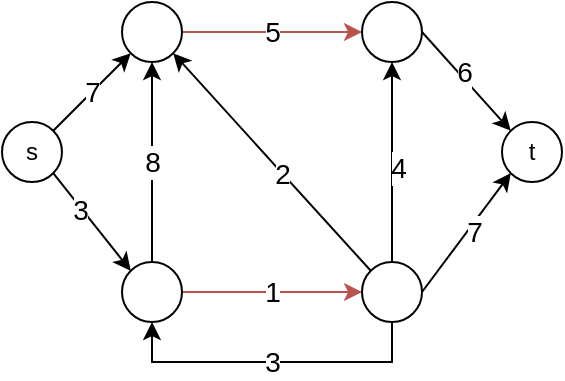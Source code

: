 <mxfile version="10.7.5" type="device"><diagram id="X0X5gdleeN8tvMd0M9rn" name="Page-1"><mxGraphModel dx="738" dy="512" grid="1" gridSize="10" guides="1" tooltips="1" connect="1" arrows="1" fold="1" page="1" pageScale="1" pageWidth="850" pageHeight="1100" math="0" shadow="0"><root><mxCell id="0"/><mxCell id="1" parent="0"/><mxCell id="L5dzTR_wYcPRgOKgqlSu-7" value="&lt;font style=&quot;font-size: 14px&quot;&gt;7&lt;/font&gt;" style="rounded=0;orthogonalLoop=1;jettySize=auto;html=1;exitX=1;exitY=0;exitDx=0;exitDy=0;entryX=0;entryY=1;entryDx=0;entryDy=0;" parent="1" source="L5dzTR_wYcPRgOKgqlSu-1" target="L5dzTR_wYcPRgOKgqlSu-2" edge="1"><mxGeometry relative="1" as="geometry"/></mxCell><mxCell id="L5dzTR_wYcPRgOKgqlSu-10" style="edgeStyle=none;rounded=0;orthogonalLoop=1;jettySize=auto;html=1;exitX=1;exitY=1;exitDx=0;exitDy=0;entryX=0;entryY=0;entryDx=0;entryDy=0;" parent="1" source="L5dzTR_wYcPRgOKgqlSu-1" target="L5dzTR_wYcPRgOKgqlSu-3" edge="1"><mxGeometry relative="1" as="geometry"/></mxCell><mxCell id="L5dzTR_wYcPRgOKgqlSu-18" value="&lt;font style=&quot;font-size: 14px&quot;&gt;3&lt;/font&gt;" style="text;html=1;resizable=0;points=[];align=center;verticalAlign=middle;labelBackgroundColor=#ffffff;" parent="L5dzTR_wYcPRgOKgqlSu-10" vertex="1" connectable="0"><mxGeometry x="-0.275" y="-1" relative="1" as="geometry"><mxPoint as="offset"/></mxGeometry></mxCell><mxCell id="L5dzTR_wYcPRgOKgqlSu-1" value="s" style="ellipse;whiteSpace=wrap;html=1;aspect=fixed;" parent="1" vertex="1"><mxGeometry x="40" y="110" width="30" height="30" as="geometry"/></mxCell><mxCell id="L5dzTR_wYcPRgOKgqlSu-8" value="&lt;font style=&quot;font-size: 14px&quot;&gt;5&lt;/font&gt;" style="edgeStyle=none;rounded=0;orthogonalLoop=1;jettySize=auto;html=1;exitX=1;exitY=0.5;exitDx=0;exitDy=0;entryX=0;entryY=0.5;entryDx=0;entryDy=0;fillColor=#f8cecc;strokeColor=#b85450;" parent="1" source="L5dzTR_wYcPRgOKgqlSu-2" target="L5dzTR_wYcPRgOKgqlSu-4" edge="1"><mxGeometry relative="1" as="geometry"/></mxCell><mxCell id="L5dzTR_wYcPRgOKgqlSu-2" value="" style="ellipse;whiteSpace=wrap;html=1;aspect=fixed;" parent="1" vertex="1"><mxGeometry x="100" y="50" width="30" height="30" as="geometry"/></mxCell><mxCell id="L5dzTR_wYcPRgOKgqlSu-11" style="edgeStyle=orthogonalEdgeStyle;rounded=0;orthogonalLoop=1;jettySize=auto;html=1;exitX=1;exitY=0.5;exitDx=0;exitDy=0;entryX=0;entryY=0.5;entryDx=0;entryDy=0;curved=1;fillColor=#f8cecc;strokeColor=#b85450;" parent="1" source="L5dzTR_wYcPRgOKgqlSu-3" target="L5dzTR_wYcPRgOKgqlSu-5" edge="1"><mxGeometry relative="1" as="geometry"><Array as="points"><mxPoint x="190" y="195"/><mxPoint x="190" y="195"/></Array></mxGeometry></mxCell><mxCell id="L5dzTR_wYcPRgOKgqlSu-21" value="&lt;font style=&quot;font-size: 14px&quot;&gt;1&lt;/font&gt;" style="text;html=1;resizable=0;points=[];align=center;verticalAlign=middle;labelBackgroundColor=#ffffff;" parent="L5dzTR_wYcPRgOKgqlSu-11" vertex="1" connectable="0"><mxGeometry relative="1" as="geometry"><mxPoint as="offset"/></mxGeometry></mxCell><mxCell id="L5dzTR_wYcPRgOKgqlSu-14" value="&lt;font style=&quot;font-size: 14px&quot;&gt;8&lt;/font&gt;" style="edgeStyle=none;rounded=0;orthogonalLoop=1;jettySize=auto;html=1;exitX=0.5;exitY=0;exitDx=0;exitDy=0;" parent="1" source="L5dzTR_wYcPRgOKgqlSu-3" edge="1"><mxGeometry relative="1" as="geometry"><mxPoint x="115" y="80" as="targetPoint"/></mxGeometry></mxCell><mxCell id="L5dzTR_wYcPRgOKgqlSu-3" value="" style="ellipse;whiteSpace=wrap;html=1;aspect=fixed;" parent="1" vertex="1"><mxGeometry x="100" y="180" width="30" height="30" as="geometry"/></mxCell><mxCell id="L5dzTR_wYcPRgOKgqlSu-9" style="edgeStyle=none;rounded=0;orthogonalLoop=1;jettySize=auto;html=1;exitX=1;exitY=0.5;exitDx=0;exitDy=0;entryX=0;entryY=0;entryDx=0;entryDy=0;" parent="1" source="L5dzTR_wYcPRgOKgqlSu-4" target="L5dzTR_wYcPRgOKgqlSu-6" edge="1"><mxGeometry relative="1" as="geometry"/></mxCell><mxCell id="L5dzTR_wYcPRgOKgqlSu-17" value="&lt;font style=&quot;font-size: 14px&quot;&gt;6&lt;/font&gt;" style="text;html=1;resizable=0;points=[];align=center;verticalAlign=middle;labelBackgroundColor=#ffffff;" parent="L5dzTR_wYcPRgOKgqlSu-9" vertex="1" connectable="0"><mxGeometry x="-0.122" y="2" relative="1" as="geometry"><mxPoint as="offset"/></mxGeometry></mxCell><mxCell id="L5dzTR_wYcPRgOKgqlSu-4" value="" style="ellipse;whiteSpace=wrap;html=1;aspect=fixed;" parent="1" vertex="1"><mxGeometry x="220" y="50" width="30" height="30" as="geometry"/></mxCell><mxCell id="L5dzTR_wYcPRgOKgqlSu-12" style="edgeStyle=none;rounded=0;orthogonalLoop=1;jettySize=auto;html=1;exitX=1;exitY=0.5;exitDx=0;exitDy=0;entryX=0;entryY=1;entryDx=0;entryDy=0;" parent="1" source="L5dzTR_wYcPRgOKgqlSu-5" target="L5dzTR_wYcPRgOKgqlSu-6" edge="1"><mxGeometry relative="1" as="geometry"/></mxCell><mxCell id="L5dzTR_wYcPRgOKgqlSu-20" value="&lt;font style=&quot;font-size: 14px&quot;&gt;7&lt;/font&gt;" style="text;html=1;resizable=0;points=[];align=center;verticalAlign=middle;labelBackgroundColor=#ffffff;" parent="L5dzTR_wYcPRgOKgqlSu-12" vertex="1" connectable="0"><mxGeometry x="0.06" y="-2" relative="1" as="geometry"><mxPoint as="offset"/></mxGeometry></mxCell><mxCell id="L5dzTR_wYcPRgOKgqlSu-16" style="edgeStyle=none;rounded=0;orthogonalLoop=1;jettySize=auto;html=1;exitX=0.5;exitY=0;exitDx=0;exitDy=0;entryX=0.5;entryY=1;entryDx=0;entryDy=0;" parent="1" source="L5dzTR_wYcPRgOKgqlSu-5" target="L5dzTR_wYcPRgOKgqlSu-4" edge="1"><mxGeometry relative="1" as="geometry"/></mxCell><mxCell id="L5dzTR_wYcPRgOKgqlSu-19" value="&lt;font style=&quot;font-size: 14px&quot;&gt;4&lt;/font&gt;" style="text;html=1;resizable=0;points=[];align=center;verticalAlign=middle;labelBackgroundColor=#ffffff;" parent="L5dzTR_wYcPRgOKgqlSu-16" vertex="1" connectable="0"><mxGeometry x="-0.06" y="-3" relative="1" as="geometry"><mxPoint as="offset"/></mxGeometry></mxCell><mxCell id="L5dzTR_wYcPRgOKgqlSu-22" value="&lt;font style=&quot;font-size: 14px&quot;&gt;3&lt;/font&gt;" style="edgeStyle=orthogonalEdgeStyle;rounded=0;orthogonalLoop=1;jettySize=auto;html=1;exitX=0.5;exitY=1;exitDx=0;exitDy=0;entryX=0.5;entryY=1;entryDx=0;entryDy=0;" parent="1" source="L5dzTR_wYcPRgOKgqlSu-5" target="L5dzTR_wYcPRgOKgqlSu-3" edge="1"><mxGeometry relative="1" as="geometry"/></mxCell><mxCell id="L5dzTR_wYcPRgOKgqlSu-24" style="rounded=0;orthogonalLoop=1;jettySize=auto;html=1;exitX=0;exitY=0;exitDx=0;exitDy=0;entryX=1;entryY=1;entryDx=0;entryDy=0;" parent="1" source="L5dzTR_wYcPRgOKgqlSu-5" target="L5dzTR_wYcPRgOKgqlSu-2" edge="1"><mxGeometry relative="1" as="geometry"/></mxCell><mxCell id="L5dzTR_wYcPRgOKgqlSu-26" value="&lt;font style=&quot;font-size: 14px&quot;&gt;2&lt;/font&gt;" style="text;html=1;resizable=0;points=[];align=center;verticalAlign=middle;labelBackgroundColor=#ffffff;" parent="L5dzTR_wYcPRgOKgqlSu-24" vertex="1" connectable="0"><mxGeometry x="-0.088" relative="1" as="geometry"><mxPoint y="1" as="offset"/></mxGeometry></mxCell><mxCell id="L5dzTR_wYcPRgOKgqlSu-5" value="" style="ellipse;whiteSpace=wrap;html=1;aspect=fixed;" parent="1" vertex="1"><mxGeometry x="220" y="180" width="30" height="30" as="geometry"/></mxCell><mxCell id="L5dzTR_wYcPRgOKgqlSu-6" value="t" style="ellipse;whiteSpace=wrap;html=1;aspect=fixed;" parent="1" vertex="1"><mxGeometry x="290" y="110" width="30" height="30" as="geometry"/></mxCell></root></mxGraphModel></diagram></mxfile>